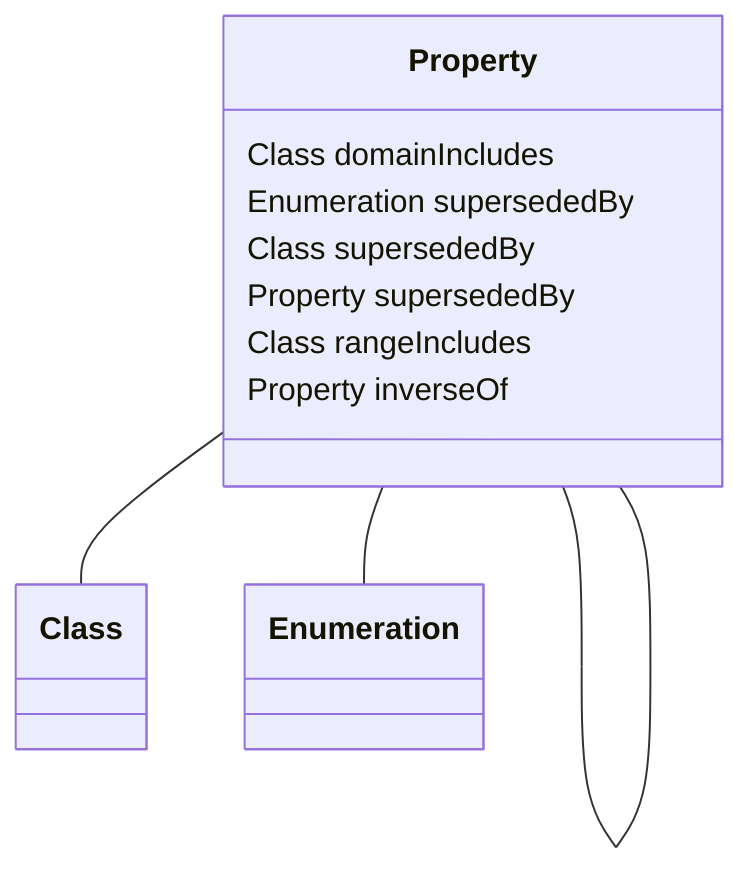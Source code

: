classDiagram
  Property -- Class
  Property -- Enumeration
  Property -- Property


class Property {

  Class domainIncludes
  Enumeration supersededBy
  Class supersededBy
  Property supersededBy
  Class rangeIncludes
  Property inverseOf

 }